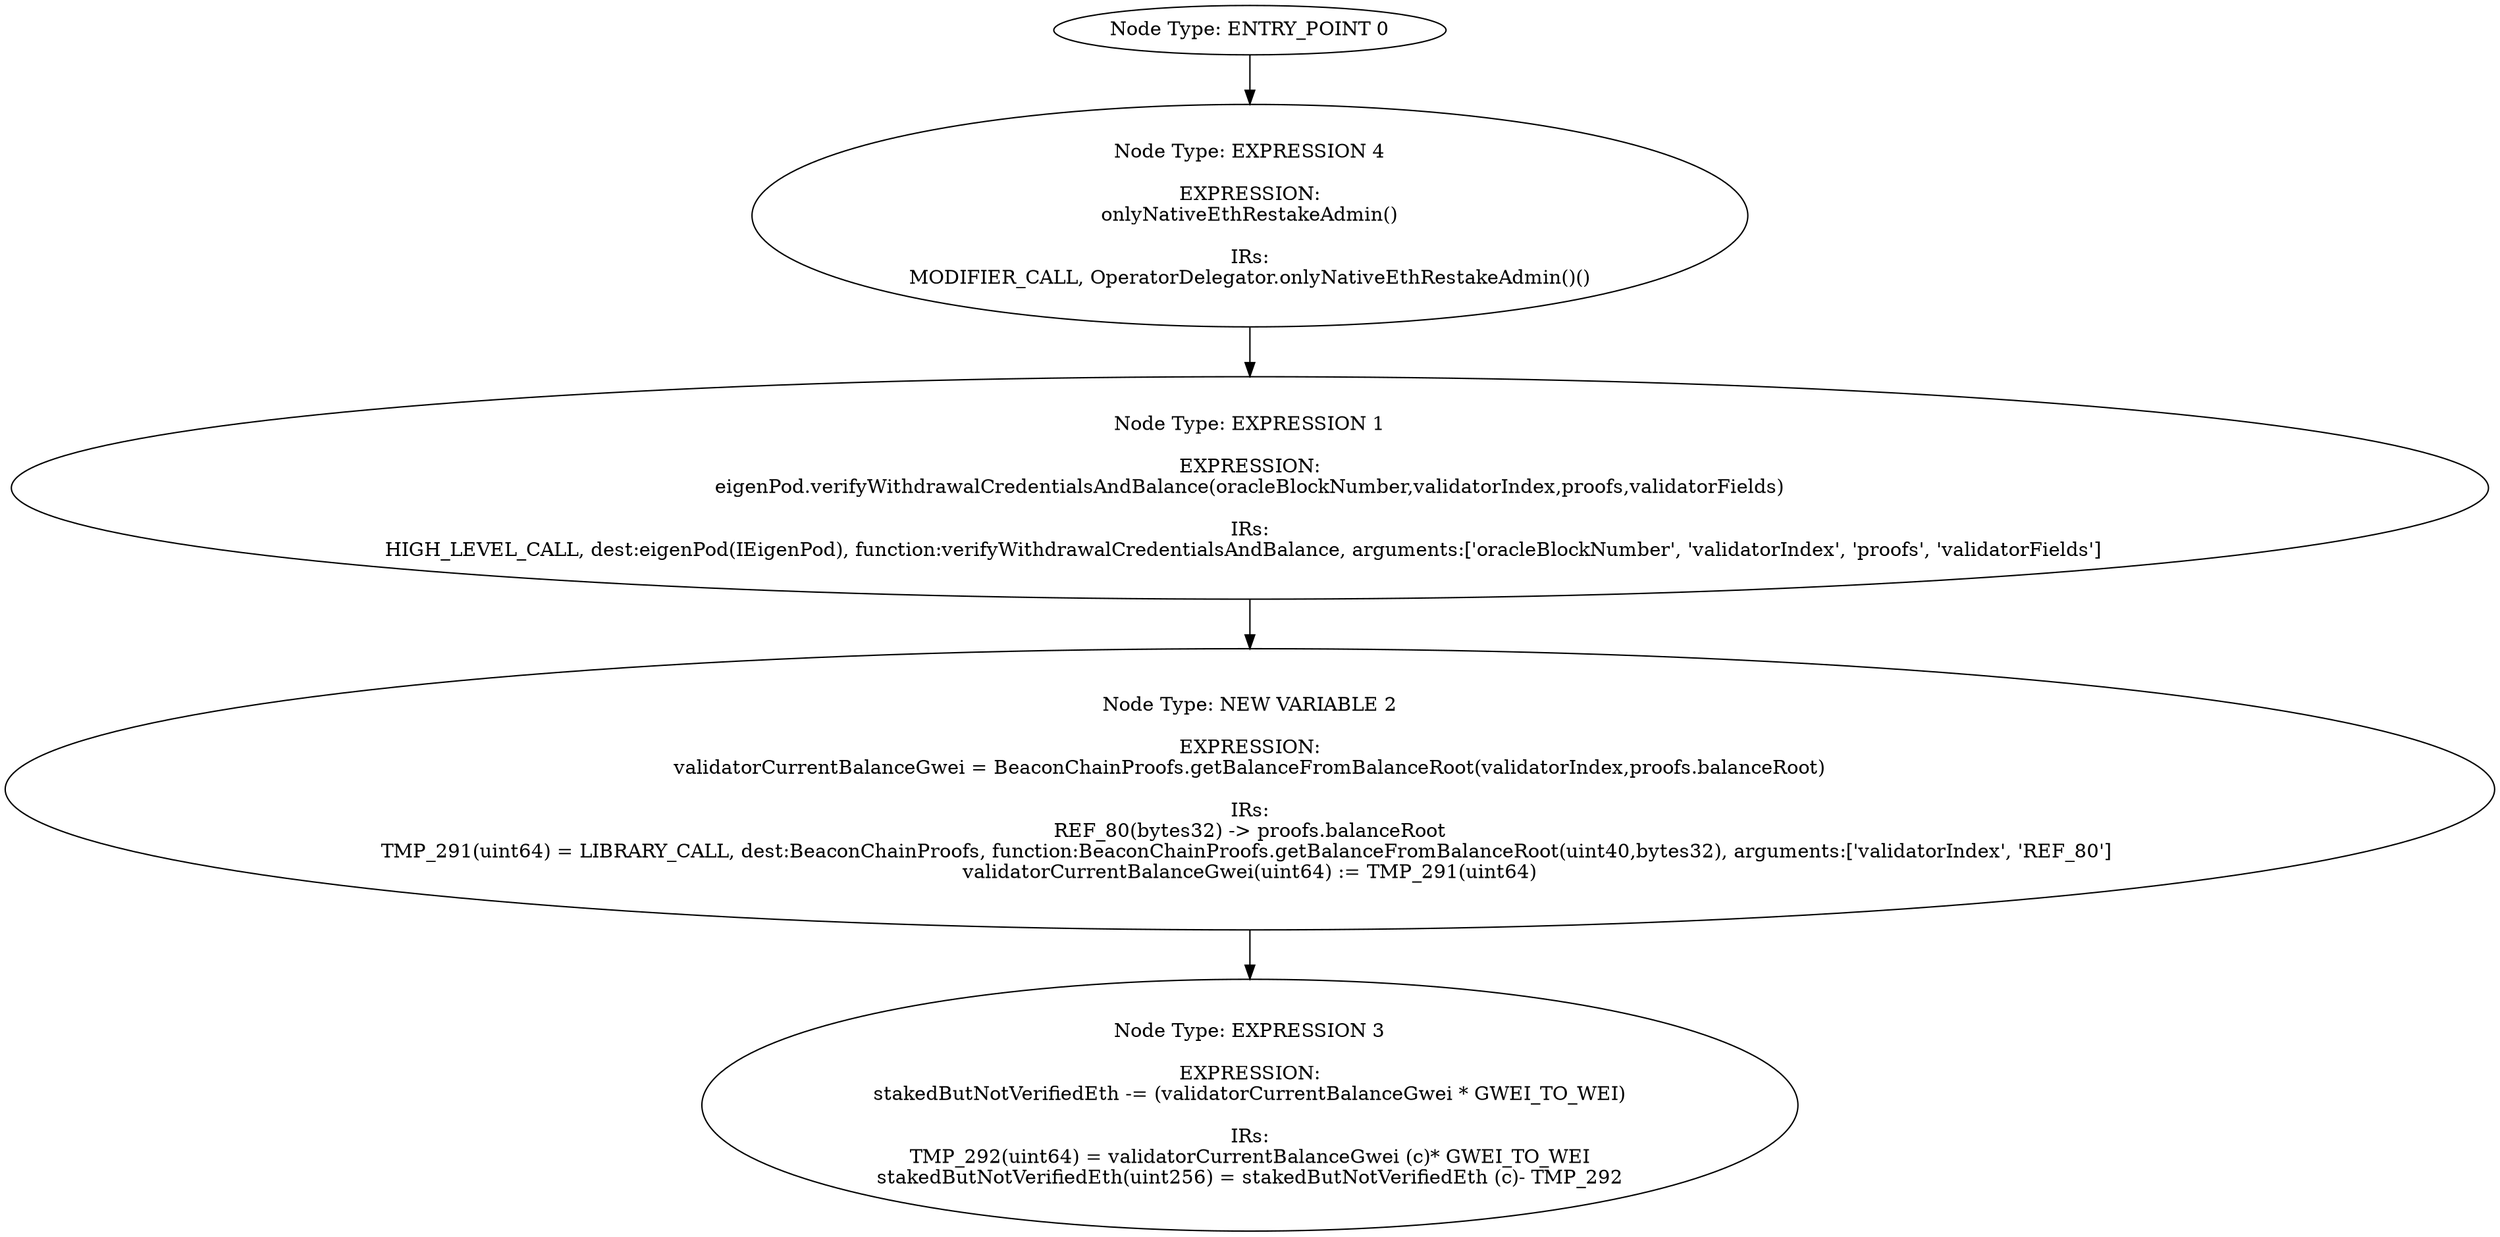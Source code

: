 digraph{
0[label="Node Type: ENTRY_POINT 0
"];
0->4;
1[label="Node Type: EXPRESSION 1

EXPRESSION:
eigenPod.verifyWithdrawalCredentialsAndBalance(oracleBlockNumber,validatorIndex,proofs,validatorFields)

IRs:
HIGH_LEVEL_CALL, dest:eigenPod(IEigenPod), function:verifyWithdrawalCredentialsAndBalance, arguments:['oracleBlockNumber', 'validatorIndex', 'proofs', 'validatorFields']  "];
1->2;
2[label="Node Type: NEW VARIABLE 2

EXPRESSION:
validatorCurrentBalanceGwei = BeaconChainProofs.getBalanceFromBalanceRoot(validatorIndex,proofs.balanceRoot)

IRs:
REF_80(bytes32) -> proofs.balanceRoot
TMP_291(uint64) = LIBRARY_CALL, dest:BeaconChainProofs, function:BeaconChainProofs.getBalanceFromBalanceRoot(uint40,bytes32), arguments:['validatorIndex', 'REF_80'] 
validatorCurrentBalanceGwei(uint64) := TMP_291(uint64)"];
2->3;
3[label="Node Type: EXPRESSION 3

EXPRESSION:
stakedButNotVerifiedEth -= (validatorCurrentBalanceGwei * GWEI_TO_WEI)

IRs:
TMP_292(uint64) = validatorCurrentBalanceGwei (c)* GWEI_TO_WEI
stakedButNotVerifiedEth(uint256) = stakedButNotVerifiedEth (c)- TMP_292"];
4[label="Node Type: EXPRESSION 4

EXPRESSION:
onlyNativeEthRestakeAdmin()

IRs:
MODIFIER_CALL, OperatorDelegator.onlyNativeEthRestakeAdmin()()"];
4->1;
}
